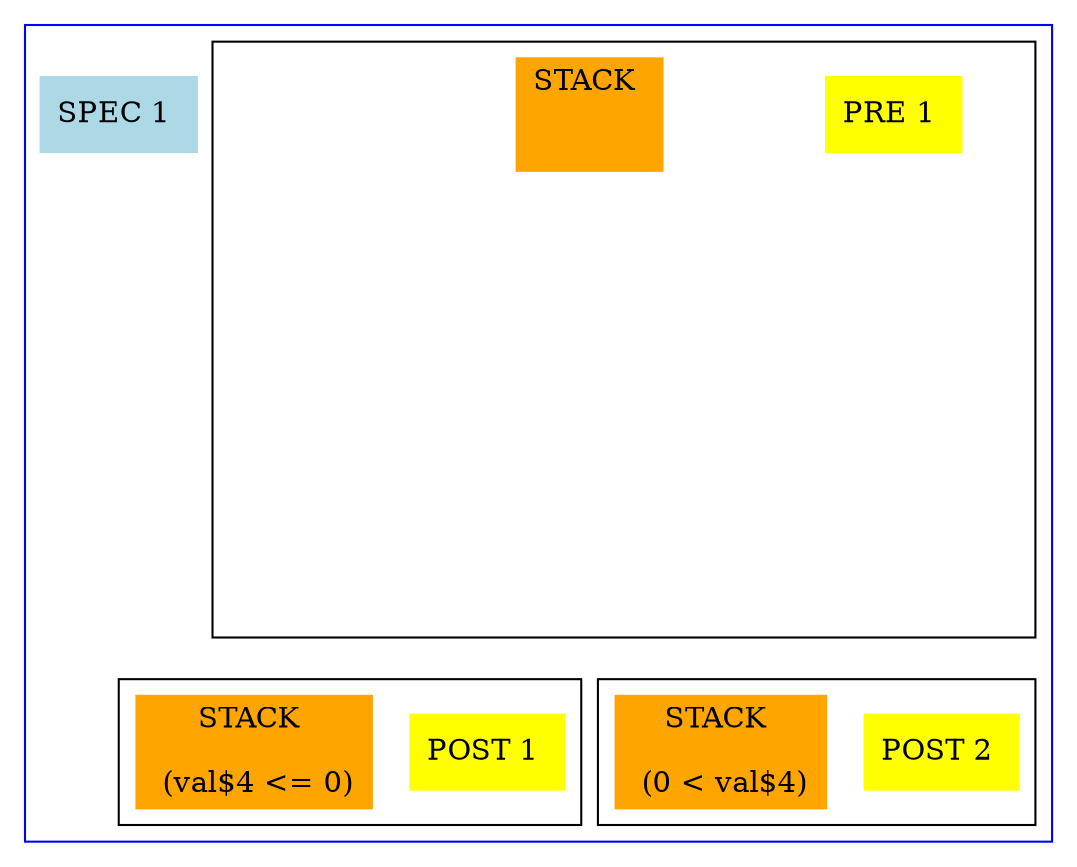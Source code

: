 #### Dotty version:  ####



digraph main { 
node [shape=box]; 

 compound = true; 

 subgraph cluster_89 { color=blue 

 state90L0 [label="SPEC 1 ",  style=filled, color= lightblue]

 subgraph cluster_prop_2 { color=black 

 PRE93L0 [label="PRE 1 ",  style=filled, color= yellow]
subgraph {
 node [shape=box]; 
 state_pi_2 [label="STACK \n\n " color=orange style=filled]
  inv_11 [style=invis]
  inv_111 [style=invis]
  inv_1111 [style=invis]
  inv_12 [style=invis]
  inv_122 [style=invis]
  inv_1222 [style=invis]
  inv_13 [style=invis]
  inv_133 [style=invis]
  inv_1333 [style=invis]
  inv_14 [style=invis]
  inv_144 [style=invis]
  inv_1444 [style=invis]
  state_pi_2 -> inv_11 [style=invis]
  inv_11 -> inv_111 [style=invis]
  inv_111 -> inv_1111 [style=invis]
  state_pi_2 -> inv_12 [style=invis]
  inv_12 -> inv_122 [style=invis]
  inv_122 -> inv_1222 [style=invis]
  state_pi_2 -> inv_13 [style=invis]
  inv_13 -> inv_133 [style=invis]
  inv_133 -> inv_1333 [style=invis]
  state_pi_2 -> inv_14 [style=invis]
  inv_14 -> inv_144 [style=invis]
  inv_144 -> inv_1444 [style=invis]
}

 } 

 subgraph cluster_prop_3 { color=black 

 POST104L0 [label="POST 1 ",  style=filled, color= yellow]
subgraph {
 node [shape=box]; 
 state_pi_3 [label="STACK \n\n (val$4 <= 0)" color=orange style=filled]
}

 } 
  inv_1111 -> state_pi_3 [style=invis]
  inv_1222 -> state_pi_3 [style=invis]
  inv_1333 -> state_pi_3 [style=invis]
  inv_1444 -> state_pi_3 [style=invis]

 subgraph cluster_prop_4 { color=black 

 POST116L0 [label="POST 2 ",  style=filled, color= yellow]
subgraph {
 node [shape=box]; 
 state_pi_4 [label="STACK \n\n (0 < val$4)" color=orange style=filled]
}

 } 
  inv_1111 -> state_pi_4 [style=invis]
  inv_1222 -> state_pi_4 [style=invis]
  inv_1333 -> state_pi_4 [style=invis]
  inv_1444 -> state_pi_4 [style=invis]

 } 

}

